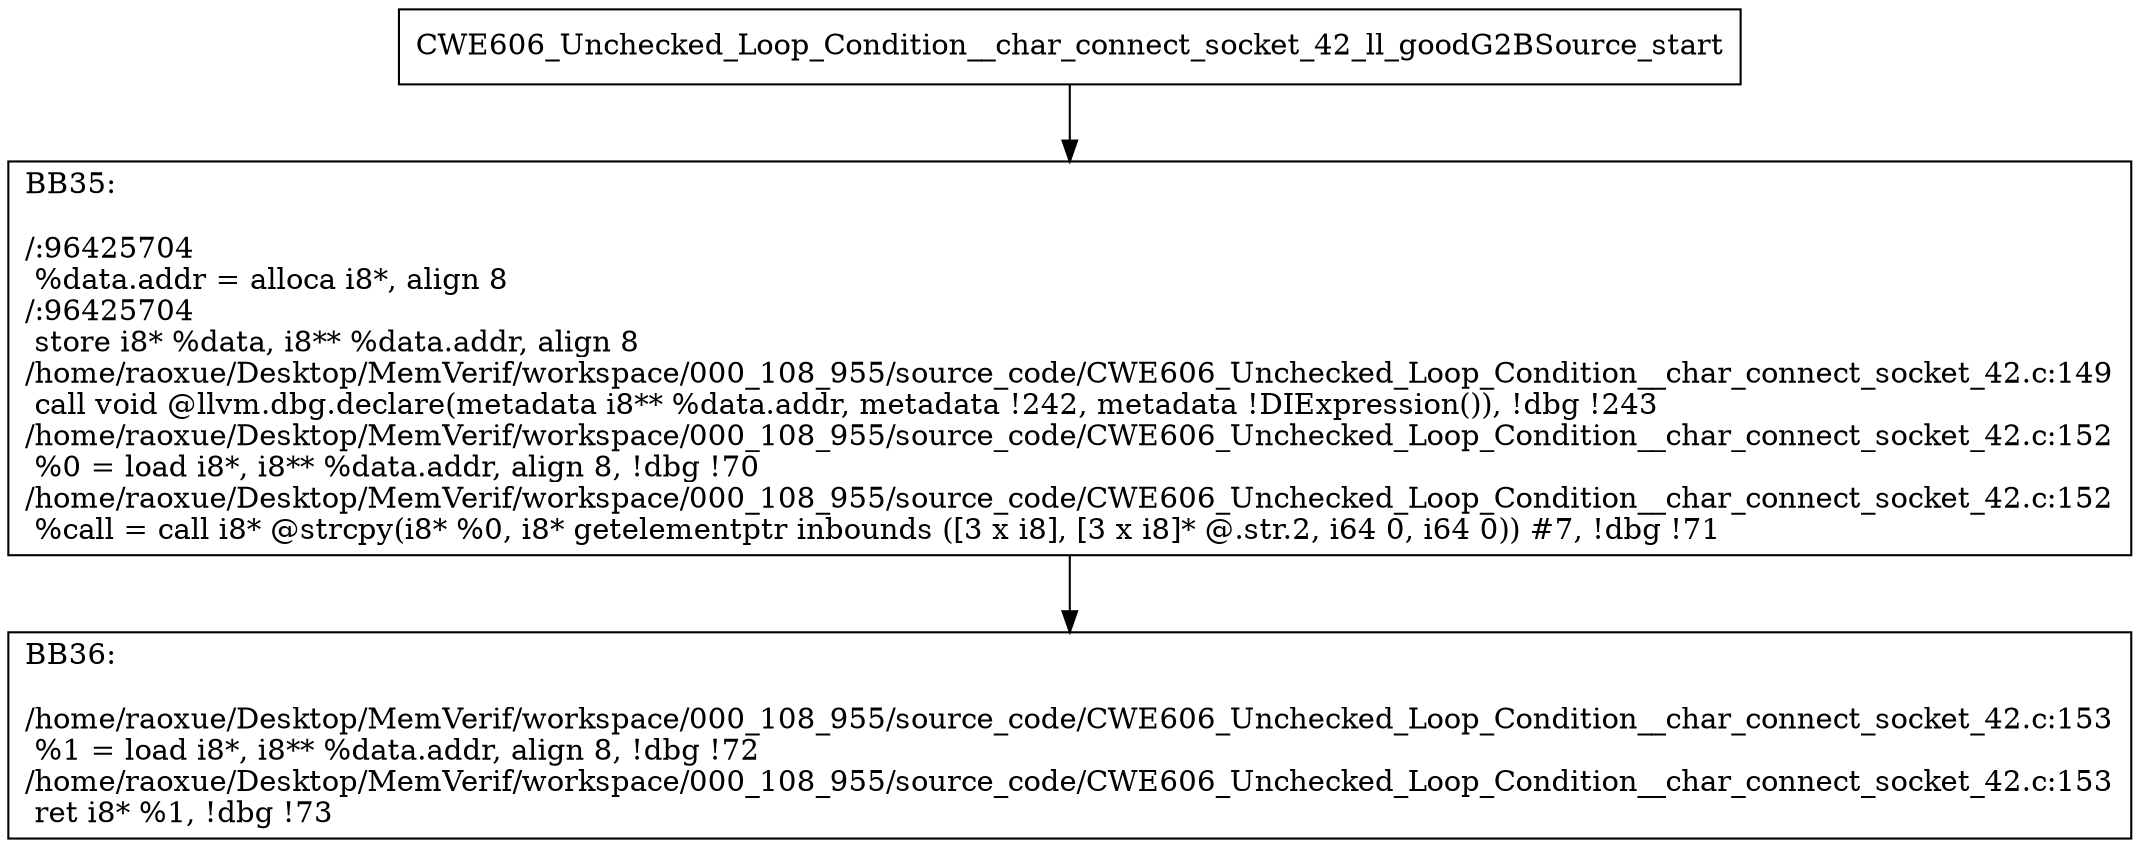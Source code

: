 digraph "CFG for'CWE606_Unchecked_Loop_Condition__char_connect_socket_42_ll_goodG2BSource' function" {
	BBCWE606_Unchecked_Loop_Condition__char_connect_socket_42_ll_goodG2BSource_start[shape=record,label="{CWE606_Unchecked_Loop_Condition__char_connect_socket_42_ll_goodG2BSource_start}"];
	BBCWE606_Unchecked_Loop_Condition__char_connect_socket_42_ll_goodG2BSource_start-> CWE606_Unchecked_Loop_Condition__char_connect_socket_42_ll_goodG2BSourceBB35;
	CWE606_Unchecked_Loop_Condition__char_connect_socket_42_ll_goodG2BSourceBB35 [shape=record, label="{BB35:\l\l/:96425704\l
  %data.addr = alloca i8*, align 8\l
/:96425704\l
  store i8* %data, i8** %data.addr, align 8\l
/home/raoxue/Desktop/MemVerif/workspace/000_108_955/source_code/CWE606_Unchecked_Loop_Condition__char_connect_socket_42.c:149\l
  call void @llvm.dbg.declare(metadata i8** %data.addr, metadata !242, metadata !DIExpression()), !dbg !243\l
/home/raoxue/Desktop/MemVerif/workspace/000_108_955/source_code/CWE606_Unchecked_Loop_Condition__char_connect_socket_42.c:152\l
  %0 = load i8*, i8** %data.addr, align 8, !dbg !70\l
/home/raoxue/Desktop/MemVerif/workspace/000_108_955/source_code/CWE606_Unchecked_Loop_Condition__char_connect_socket_42.c:152\l
  %call = call i8* @strcpy(i8* %0, i8* getelementptr inbounds ([3 x i8], [3 x i8]* @.str.2, i64 0, i64 0)) #7, !dbg !71\l
}"];
	CWE606_Unchecked_Loop_Condition__char_connect_socket_42_ll_goodG2BSourceBB35-> CWE606_Unchecked_Loop_Condition__char_connect_socket_42_ll_goodG2BSourceBB36;
	CWE606_Unchecked_Loop_Condition__char_connect_socket_42_ll_goodG2BSourceBB36 [shape=record, label="{BB36:\l\l/home/raoxue/Desktop/MemVerif/workspace/000_108_955/source_code/CWE606_Unchecked_Loop_Condition__char_connect_socket_42.c:153\l
  %1 = load i8*, i8** %data.addr, align 8, !dbg !72\l
/home/raoxue/Desktop/MemVerif/workspace/000_108_955/source_code/CWE606_Unchecked_Loop_Condition__char_connect_socket_42.c:153\l
  ret i8* %1, !dbg !73\l
}"];
}
